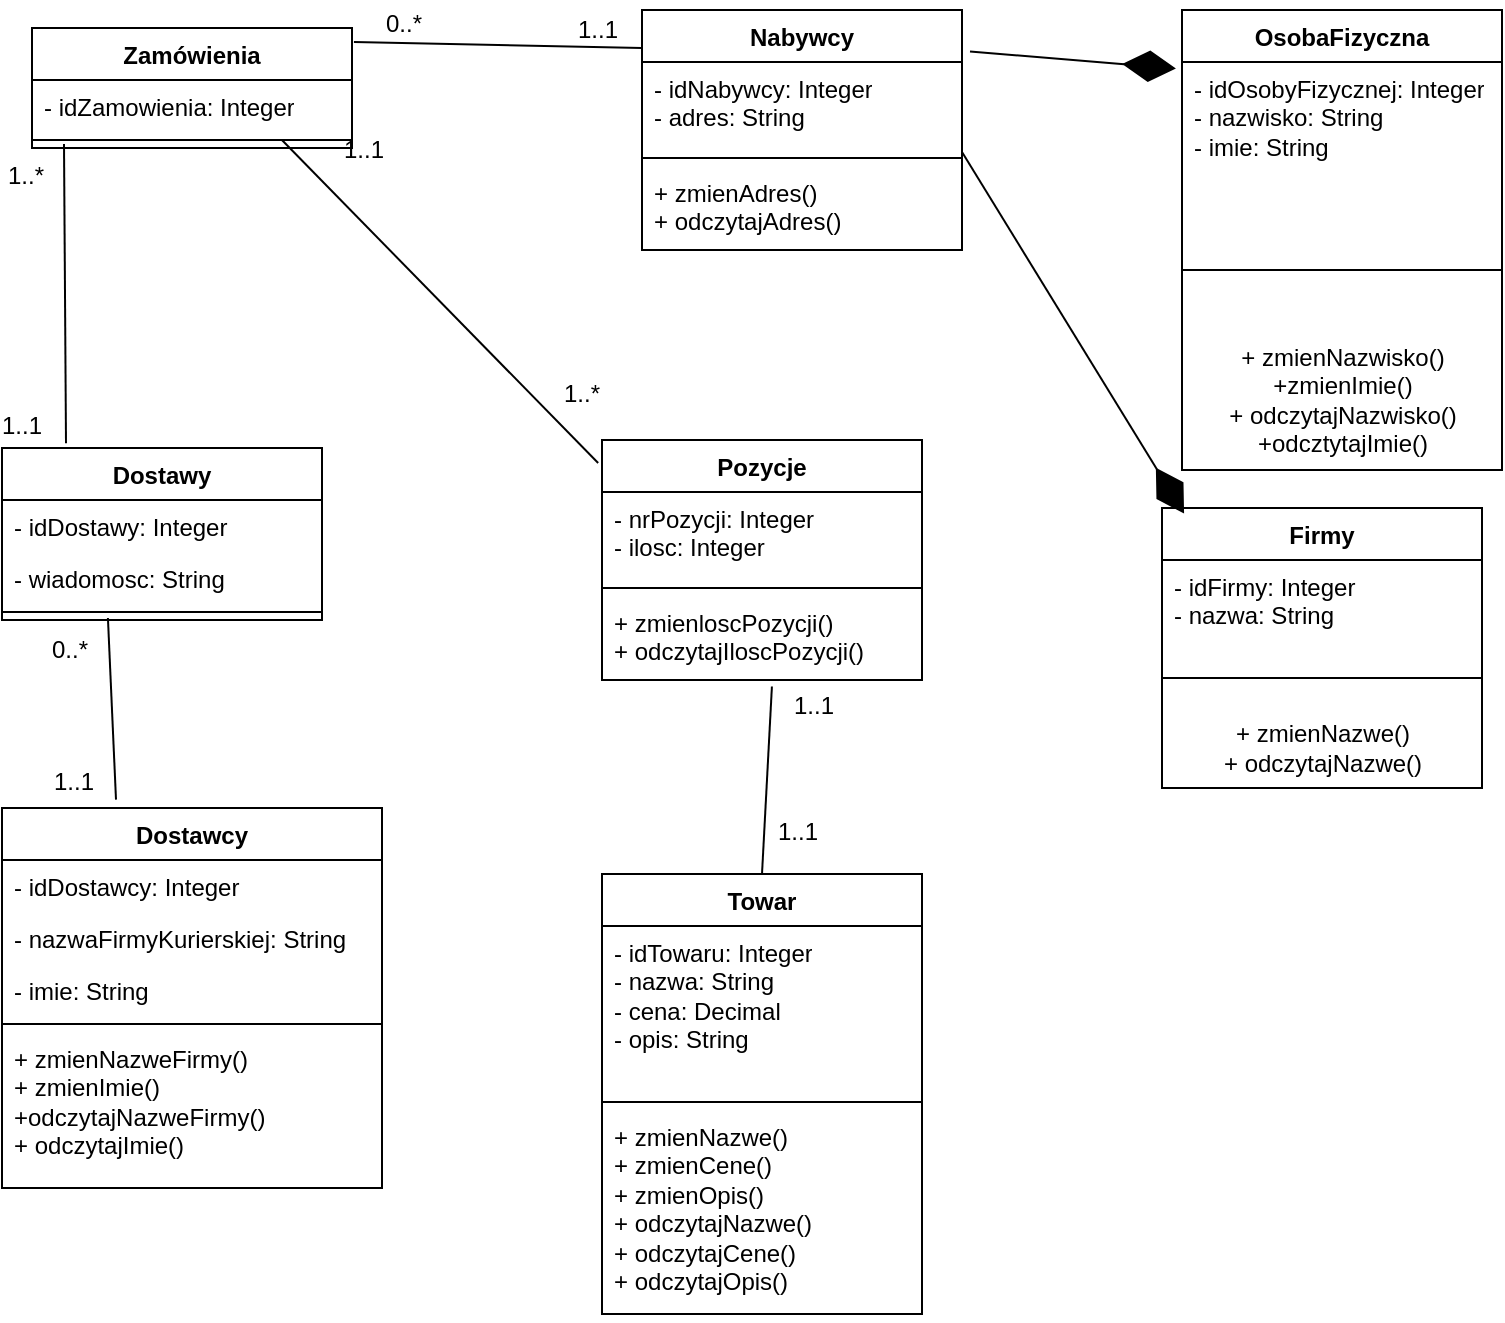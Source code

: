 <mxfile version="24.3.1" type="github">
  <diagram name="Strona-1" id="cTV_GR0OxYt_mNOug6cq">
    <mxGraphModel dx="1620" dy="783" grid="1" gridSize="10" guides="1" tooltips="1" connect="1" arrows="1" fold="1" page="1" pageScale="1" pageWidth="827" pageHeight="1169" math="0" shadow="0">
      <root>
        <mxCell id="0" />
        <mxCell id="1" parent="0" />
        <mxCell id="UYdwfUjSoblY3GaNPx0x-1" value="Zamówienia" style="swimlane;fontStyle=1;align=center;verticalAlign=top;childLayout=stackLayout;horizontal=1;startSize=26;horizontalStack=0;resizeParent=1;resizeParentMax=0;resizeLast=0;collapsible=1;marginBottom=0;whiteSpace=wrap;html=1;" parent="1" vertex="1">
          <mxGeometry x="35" y="90" width="160" height="60" as="geometry" />
        </mxCell>
        <mxCell id="UYdwfUjSoblY3GaNPx0x-2" value="- idZamowienia: Integer" style="text;strokeColor=none;fillColor=none;align=left;verticalAlign=top;spacingLeft=4;spacingRight=4;overflow=hidden;rotatable=0;points=[[0,0.5],[1,0.5]];portConstraint=eastwest;whiteSpace=wrap;html=1;" parent="UYdwfUjSoblY3GaNPx0x-1" vertex="1">
          <mxGeometry y="26" width="160" height="26" as="geometry" />
        </mxCell>
        <mxCell id="UYdwfUjSoblY3GaNPx0x-3" value="" style="line;strokeWidth=1;fillColor=none;align=left;verticalAlign=middle;spacingTop=-1;spacingLeft=3;spacingRight=3;rotatable=0;labelPosition=right;points=[];portConstraint=eastwest;strokeColor=inherit;" parent="UYdwfUjSoblY3GaNPx0x-1" vertex="1">
          <mxGeometry y="52" width="160" height="8" as="geometry" />
        </mxCell>
        <mxCell id="UYdwfUjSoblY3GaNPx0x-5" value="Nabywcy" style="swimlane;fontStyle=1;align=center;verticalAlign=top;childLayout=stackLayout;horizontal=1;startSize=26;horizontalStack=0;resizeParent=1;resizeParentMax=0;resizeLast=0;collapsible=1;marginBottom=0;whiteSpace=wrap;html=1;" parent="1" vertex="1">
          <mxGeometry x="340" y="81" width="160" height="120" as="geometry" />
        </mxCell>
        <mxCell id="UYdwfUjSoblY3GaNPx0x-6" value="- idNabywcy: Integer&lt;div&gt;- adres: String&lt;/div&gt;" style="text;strokeColor=none;fillColor=none;align=left;verticalAlign=top;spacingLeft=4;spacingRight=4;overflow=hidden;rotatable=0;points=[[0,0.5],[1,0.5]];portConstraint=eastwest;whiteSpace=wrap;html=1;" parent="UYdwfUjSoblY3GaNPx0x-5" vertex="1">
          <mxGeometry y="26" width="160" height="44" as="geometry" />
        </mxCell>
        <mxCell id="UYdwfUjSoblY3GaNPx0x-7" value="" style="line;strokeWidth=1;fillColor=none;align=left;verticalAlign=middle;spacingTop=-1;spacingLeft=3;spacingRight=3;rotatable=0;labelPosition=right;points=[];portConstraint=eastwest;strokeColor=inherit;" parent="UYdwfUjSoblY3GaNPx0x-5" vertex="1">
          <mxGeometry y="70" width="160" height="8" as="geometry" />
        </mxCell>
        <mxCell id="UYdwfUjSoblY3GaNPx0x-8" value="+ zmienAdres()&lt;div&gt;+ odczytajAdres()&lt;/div&gt;" style="text;strokeColor=none;fillColor=none;align=left;verticalAlign=top;spacingLeft=4;spacingRight=4;overflow=hidden;rotatable=0;points=[[0,0.5],[1,0.5]];portConstraint=eastwest;whiteSpace=wrap;html=1;" parent="UYdwfUjSoblY3GaNPx0x-5" vertex="1">
          <mxGeometry y="78" width="160" height="42" as="geometry" />
        </mxCell>
        <mxCell id="UYdwfUjSoblY3GaNPx0x-9" value="OsobaFizyczna" style="swimlane;fontStyle=1;align=center;verticalAlign=top;childLayout=stackLayout;horizontal=1;startSize=26;horizontalStack=0;resizeParent=1;resizeParentMax=0;resizeLast=0;collapsible=1;marginBottom=0;whiteSpace=wrap;html=1;" parent="1" vertex="1">
          <mxGeometry x="610" y="81" width="160" height="230" as="geometry" />
        </mxCell>
        <mxCell id="UYdwfUjSoblY3GaNPx0x-10" value="- idOsobyFizycznej: Integer&lt;div&gt;- nazwisko: String&lt;/div&gt;&lt;div&gt;- imie: String&lt;/div&gt;" style="text;strokeColor=none;fillColor=none;align=left;verticalAlign=top;spacingLeft=4;spacingRight=4;overflow=hidden;rotatable=0;points=[[0,0.5],[1,0.5]];portConstraint=eastwest;whiteSpace=wrap;html=1;" parent="UYdwfUjSoblY3GaNPx0x-9" vertex="1">
          <mxGeometry y="26" width="160" height="74" as="geometry" />
        </mxCell>
        <mxCell id="UYdwfUjSoblY3GaNPx0x-11" value="" style="line;strokeWidth=1;fillColor=none;align=left;verticalAlign=middle;spacingTop=-1;spacingLeft=3;spacingRight=3;rotatable=0;labelPosition=right;points=[];portConstraint=eastwest;strokeColor=inherit;" parent="UYdwfUjSoblY3GaNPx0x-9" vertex="1">
          <mxGeometry y="100" width="160" height="60" as="geometry" />
        </mxCell>
        <mxCell id="1nvELmdnoaFNfF1YMQm3-24" value="+ zmienNazwisko()&lt;div&gt;+zmienImie()&lt;/div&gt;&lt;div&gt;+ odczytajNazwisko()&lt;div&gt;+odcztytajImie()&lt;/div&gt;&lt;/div&gt;" style="text;html=1;align=center;verticalAlign=middle;resizable=0;points=[];autosize=1;strokeColor=none;fillColor=none;" vertex="1" parent="UYdwfUjSoblY3GaNPx0x-9">
          <mxGeometry y="160" width="160" height="70" as="geometry" />
        </mxCell>
        <mxCell id="tQX4GCeEQsAGxdmDiney-1" value="Dostawy" style="swimlane;fontStyle=1;align=center;verticalAlign=top;childLayout=stackLayout;horizontal=1;startSize=26;horizontalStack=0;resizeParent=1;resizeParentMax=0;resizeLast=0;collapsible=1;marginBottom=0;whiteSpace=wrap;html=1;" parent="1" vertex="1">
          <mxGeometry x="20" y="300" width="160" height="86" as="geometry" />
        </mxCell>
        <mxCell id="tQX4GCeEQsAGxdmDiney-2" value="- idDostawy: Integer" style="text;strokeColor=none;fillColor=none;align=left;verticalAlign=top;spacingLeft=4;spacingRight=4;overflow=hidden;rotatable=0;points=[[0,0.5],[1,0.5]];portConstraint=eastwest;whiteSpace=wrap;html=1;" parent="tQX4GCeEQsAGxdmDiney-1" vertex="1">
          <mxGeometry y="26" width="160" height="26" as="geometry" />
        </mxCell>
        <mxCell id="tQX4GCeEQsAGxdmDiney-5" value="- wiadomosc: String" style="text;strokeColor=none;fillColor=none;align=left;verticalAlign=top;spacingLeft=4;spacingRight=4;overflow=hidden;rotatable=0;points=[[0,0.5],[1,0.5]];portConstraint=eastwest;whiteSpace=wrap;html=1;" parent="tQX4GCeEQsAGxdmDiney-1" vertex="1">
          <mxGeometry y="52" width="160" height="26" as="geometry" />
        </mxCell>
        <mxCell id="tQX4GCeEQsAGxdmDiney-3" value="" style="line;strokeWidth=1;fillColor=none;align=left;verticalAlign=middle;spacingTop=-1;spacingLeft=3;spacingRight=3;rotatable=0;labelPosition=right;points=[];portConstraint=eastwest;strokeColor=inherit;" parent="tQX4GCeEQsAGxdmDiney-1" vertex="1">
          <mxGeometry y="78" width="160" height="8" as="geometry" />
        </mxCell>
        <mxCell id="UYdwfUjSoblY3GaNPx0x-13" value="Firmy" style="swimlane;fontStyle=1;align=center;verticalAlign=top;childLayout=stackLayout;horizontal=1;startSize=26;horizontalStack=0;resizeParent=1;resizeParentMax=0;resizeLast=0;collapsible=1;marginBottom=0;whiteSpace=wrap;html=1;" parent="1" vertex="1">
          <mxGeometry x="600" y="330" width="160" height="140" as="geometry" />
        </mxCell>
        <mxCell id="UYdwfUjSoblY3GaNPx0x-14" value="- idFirmy: Integer&lt;div&gt;- nazwa: String&lt;/div&gt;" style="text;strokeColor=none;fillColor=none;align=left;verticalAlign=top;spacingLeft=4;spacingRight=4;overflow=hidden;rotatable=0;points=[[0,0.5],[1,0.5]];portConstraint=eastwest;whiteSpace=wrap;html=1;" parent="UYdwfUjSoblY3GaNPx0x-13" vertex="1">
          <mxGeometry y="26" width="160" height="44" as="geometry" />
        </mxCell>
        <mxCell id="UYdwfUjSoblY3GaNPx0x-15" value="" style="line;strokeWidth=1;fillColor=none;align=left;verticalAlign=middle;spacingTop=-1;spacingLeft=3;spacingRight=3;rotatable=0;labelPosition=right;points=[];portConstraint=eastwest;strokeColor=inherit;" parent="UYdwfUjSoblY3GaNPx0x-13" vertex="1">
          <mxGeometry y="70" width="160" height="30" as="geometry" />
        </mxCell>
        <mxCell id="1nvELmdnoaFNfF1YMQm3-25" value="+ zmienNazwe()&lt;div&gt;+ odczytajNazwe()&lt;/div&gt;" style="text;html=1;align=center;verticalAlign=middle;resizable=0;points=[];autosize=1;strokeColor=none;fillColor=none;" vertex="1" parent="UYdwfUjSoblY3GaNPx0x-13">
          <mxGeometry y="100" width="160" height="40" as="geometry" />
        </mxCell>
        <mxCell id="tQX4GCeEQsAGxdmDiney-6" value="Dostawcy" style="swimlane;fontStyle=1;align=center;verticalAlign=top;childLayout=stackLayout;horizontal=1;startSize=26;horizontalStack=0;resizeParent=1;resizeParentMax=0;resizeLast=0;collapsible=1;marginBottom=0;whiteSpace=wrap;html=1;" parent="1" vertex="1">
          <mxGeometry x="20" y="480" width="190" height="190" as="geometry" />
        </mxCell>
        <mxCell id="tQX4GCeEQsAGxdmDiney-7" value="- idDostawcy: Integer" style="text;strokeColor=none;fillColor=none;align=left;verticalAlign=top;spacingLeft=4;spacingRight=4;overflow=hidden;rotatable=0;points=[[0,0.5],[1,0.5]];portConstraint=eastwest;whiteSpace=wrap;html=1;" parent="tQX4GCeEQsAGxdmDiney-6" vertex="1">
          <mxGeometry y="26" width="190" height="26" as="geometry" />
        </mxCell>
        <mxCell id="tQX4GCeEQsAGxdmDiney-8" value="- nazwaFirmyKurierskiej: String" style="text;strokeColor=none;fillColor=none;align=left;verticalAlign=top;spacingLeft=4;spacingRight=4;overflow=hidden;rotatable=0;points=[[0,0.5],[1,0.5]];portConstraint=eastwest;whiteSpace=wrap;html=1;" parent="tQX4GCeEQsAGxdmDiney-6" vertex="1">
          <mxGeometry y="52" width="190" height="26" as="geometry" />
        </mxCell>
        <mxCell id="tQX4GCeEQsAGxdmDiney-11" value="- imie: String" style="text;strokeColor=none;fillColor=none;align=left;verticalAlign=top;spacingLeft=4;spacingRight=4;overflow=hidden;rotatable=0;points=[[0,0.5],[1,0.5]];portConstraint=eastwest;whiteSpace=wrap;html=1;" parent="tQX4GCeEQsAGxdmDiney-6" vertex="1">
          <mxGeometry y="78" width="190" height="26" as="geometry" />
        </mxCell>
        <mxCell id="tQX4GCeEQsAGxdmDiney-9" value="" style="line;strokeWidth=1;fillColor=none;align=left;verticalAlign=middle;spacingTop=-1;spacingLeft=3;spacingRight=3;rotatable=0;labelPosition=right;points=[];portConstraint=eastwest;strokeColor=inherit;" parent="tQX4GCeEQsAGxdmDiney-6" vertex="1">
          <mxGeometry y="104" width="190" height="8" as="geometry" />
        </mxCell>
        <mxCell id="tQX4GCeEQsAGxdmDiney-10" value="+ zmienNazweFirmy()&lt;div&gt;+ zmienImie()&lt;/div&gt;&lt;div&gt;+odczytajNazweFirmy()&lt;/div&gt;&lt;div&gt;+ odczytajImie()&lt;/div&gt;" style="text;strokeColor=none;fillColor=none;align=left;verticalAlign=top;spacingLeft=4;spacingRight=4;overflow=hidden;rotatable=0;points=[[0,0.5],[1,0.5]];portConstraint=eastwest;whiteSpace=wrap;html=1;" parent="tQX4GCeEQsAGxdmDiney-6" vertex="1">
          <mxGeometry y="112" width="190" height="78" as="geometry" />
        </mxCell>
        <mxCell id="UYdwfUjSoblY3GaNPx0x-18" value="Pozycje" style="swimlane;fontStyle=1;align=center;verticalAlign=top;childLayout=stackLayout;horizontal=1;startSize=26;horizontalStack=0;resizeParent=1;resizeParentMax=0;resizeLast=0;collapsible=1;marginBottom=0;whiteSpace=wrap;html=1;" parent="1" vertex="1">
          <mxGeometry x="320" y="296" width="160" height="120" as="geometry" />
        </mxCell>
        <mxCell id="UYdwfUjSoblY3GaNPx0x-19" value="- nrPozycji: Integer&lt;div&gt;- ilosc: Integer&lt;/div&gt;&lt;div&gt;&lt;br&gt;&lt;/div&gt;" style="text;strokeColor=none;fillColor=none;align=left;verticalAlign=top;spacingLeft=4;spacingRight=4;overflow=hidden;rotatable=0;points=[[0,0.5],[1,0.5]];portConstraint=eastwest;whiteSpace=wrap;html=1;" parent="UYdwfUjSoblY3GaNPx0x-18" vertex="1">
          <mxGeometry y="26" width="160" height="44" as="geometry" />
        </mxCell>
        <mxCell id="UYdwfUjSoblY3GaNPx0x-20" value="" style="line;strokeWidth=1;fillColor=none;align=left;verticalAlign=middle;spacingTop=-1;spacingLeft=3;spacingRight=3;rotatable=0;labelPosition=right;points=[];portConstraint=eastwest;strokeColor=inherit;" parent="UYdwfUjSoblY3GaNPx0x-18" vertex="1">
          <mxGeometry y="70" width="160" height="8" as="geometry" />
        </mxCell>
        <mxCell id="UYdwfUjSoblY3GaNPx0x-21" value="+ zmienloscPozycji()&lt;div&gt;+ odczytajIloscPozycji()&lt;/div&gt;" style="text;strokeColor=none;fillColor=none;align=left;verticalAlign=top;spacingLeft=4;spacingRight=4;overflow=hidden;rotatable=0;points=[[0,0.5],[1,0.5]];portConstraint=eastwest;whiteSpace=wrap;html=1;" parent="UYdwfUjSoblY3GaNPx0x-18" vertex="1">
          <mxGeometry y="78" width="160" height="42" as="geometry" />
        </mxCell>
        <mxCell id="UYdwfUjSoblY3GaNPx0x-22" value="Towar" style="swimlane;fontStyle=1;align=center;verticalAlign=top;childLayout=stackLayout;horizontal=1;startSize=26;horizontalStack=0;resizeParent=1;resizeParentMax=0;resizeLast=0;collapsible=1;marginBottom=0;whiteSpace=wrap;html=1;" parent="1" vertex="1">
          <mxGeometry x="320" y="513" width="160" height="220" as="geometry" />
        </mxCell>
        <mxCell id="UYdwfUjSoblY3GaNPx0x-23" value="- idTowaru: Integer&lt;div&gt;- nazwa: String&lt;/div&gt;&lt;div&gt;- cena: Decimal&lt;/div&gt;&lt;div&gt;- opis: String&lt;/div&gt;&lt;div&gt;&lt;br&gt;&lt;/div&gt;" style="text;strokeColor=none;fillColor=none;align=left;verticalAlign=top;spacingLeft=4;spacingRight=4;overflow=hidden;rotatable=0;points=[[0,0.5],[1,0.5]];portConstraint=eastwest;whiteSpace=wrap;html=1;" parent="UYdwfUjSoblY3GaNPx0x-22" vertex="1">
          <mxGeometry y="26" width="160" height="84" as="geometry" />
        </mxCell>
        <mxCell id="UYdwfUjSoblY3GaNPx0x-24" value="" style="line;strokeWidth=1;fillColor=none;align=left;verticalAlign=middle;spacingTop=-1;spacingLeft=3;spacingRight=3;rotatable=0;labelPosition=right;points=[];portConstraint=eastwest;strokeColor=inherit;" parent="UYdwfUjSoblY3GaNPx0x-22" vertex="1">
          <mxGeometry y="110" width="160" height="8" as="geometry" />
        </mxCell>
        <mxCell id="UYdwfUjSoblY3GaNPx0x-25" value="+ zmienNazwe()&lt;div&gt;+ zmienCene()&lt;/div&gt;&lt;div&gt;+ zmienOpis()&lt;/div&gt;&lt;div&gt;+ odczytajNazwe()&lt;/div&gt;&lt;div&gt;+ odczytajCene()&lt;/div&gt;&lt;div&gt;+ odczytajOpis()&lt;/div&gt;" style="text;strokeColor=none;fillColor=none;align=left;verticalAlign=top;spacingLeft=4;spacingRight=4;overflow=hidden;rotatable=0;points=[[0,0.5],[1,0.5]];portConstraint=eastwest;whiteSpace=wrap;html=1;" parent="UYdwfUjSoblY3GaNPx0x-22" vertex="1">
          <mxGeometry y="118" width="160" height="102" as="geometry" />
        </mxCell>
        <mxCell id="1nvELmdnoaFNfF1YMQm3-2" value="" style="endArrow=none;html=1;rounded=0;exitX=1.006;exitY=0.116;exitDx=0;exitDy=0;exitPerimeter=0;" edge="1" parent="1" source="UYdwfUjSoblY3GaNPx0x-1">
          <mxGeometry relative="1" as="geometry">
            <mxPoint x="210" y="100" as="sourcePoint" />
            <mxPoint x="340" y="100" as="targetPoint" />
          </mxGeometry>
        </mxCell>
        <mxCell id="1nvELmdnoaFNfF1YMQm3-3" value="0..*" style="resizable=0;html=1;whiteSpace=wrap;align=left;verticalAlign=bottom;" connectable="0" vertex="1" parent="1nvELmdnoaFNfF1YMQm3-2">
          <mxGeometry x="-1" relative="1" as="geometry">
            <mxPoint x="14" as="offset" />
          </mxGeometry>
        </mxCell>
        <mxCell id="1nvELmdnoaFNfF1YMQm3-4" value="1..1" style="resizable=0;html=1;whiteSpace=wrap;align=right;verticalAlign=bottom;" connectable="0" vertex="1" parent="1nvELmdnoaFNfF1YMQm3-2">
          <mxGeometry x="1" relative="1" as="geometry">
            <mxPoint x="-10" as="offset" />
          </mxGeometry>
        </mxCell>
        <mxCell id="1nvELmdnoaFNfF1YMQm3-8" value="" style="endArrow=none;html=1;rounded=0;exitX=0.1;exitY=0.75;exitDx=0;exitDy=0;exitPerimeter=0;entryX=0.2;entryY=-0.027;entryDx=0;entryDy=0;entryPerimeter=0;" edge="1" parent="1" source="UYdwfUjSoblY3GaNPx0x-3" target="tQX4GCeEQsAGxdmDiney-1">
          <mxGeometry relative="1" as="geometry">
            <mxPoint x="50.04" y="176" as="sourcePoint" />
            <mxPoint x="187" y="220" as="targetPoint" />
          </mxGeometry>
        </mxCell>
        <mxCell id="1nvELmdnoaFNfF1YMQm3-9" value="1..*" style="resizable=0;html=1;whiteSpace=wrap;align=left;verticalAlign=bottom;" connectable="0" vertex="1" parent="1nvELmdnoaFNfF1YMQm3-8">
          <mxGeometry x="-1" relative="1" as="geometry">
            <mxPoint x="-30" y="24" as="offset" />
          </mxGeometry>
        </mxCell>
        <mxCell id="1nvELmdnoaFNfF1YMQm3-10" value="1..1" style="resizable=0;html=1;whiteSpace=wrap;align=right;verticalAlign=bottom;" connectable="0" vertex="1" parent="1nvELmdnoaFNfF1YMQm3-8">
          <mxGeometry x="1" relative="1" as="geometry">
            <mxPoint x="-10" as="offset" />
          </mxGeometry>
        </mxCell>
        <mxCell id="1nvELmdnoaFNfF1YMQm3-11" value="" style="endArrow=none;html=1;rounded=0;exitX=0.331;exitY=0.875;exitDx=0;exitDy=0;exitPerimeter=0;entryX=0.3;entryY=-0.022;entryDx=0;entryDy=0;entryPerimeter=0;" edge="1" parent="1" source="tQX4GCeEQsAGxdmDiney-3" target="tQX4GCeEQsAGxdmDiney-6">
          <mxGeometry relative="1" as="geometry">
            <mxPoint x="76" y="416.004" as="sourcePoint" />
            <mxPoint x="62" y="307" as="targetPoint" />
          </mxGeometry>
        </mxCell>
        <mxCell id="1nvELmdnoaFNfF1YMQm3-12" value="0..*" style="resizable=0;html=1;whiteSpace=wrap;align=left;verticalAlign=bottom;" connectable="0" vertex="1" parent="1nvELmdnoaFNfF1YMQm3-11">
          <mxGeometry x="-1" relative="1" as="geometry">
            <mxPoint x="-30" y="24" as="offset" />
          </mxGeometry>
        </mxCell>
        <mxCell id="1nvELmdnoaFNfF1YMQm3-13" value="1..1" style="resizable=0;html=1;whiteSpace=wrap;align=right;verticalAlign=bottom;" connectable="0" vertex="1" parent="1nvELmdnoaFNfF1YMQm3-11">
          <mxGeometry x="1" relative="1" as="geometry">
            <mxPoint x="-10" as="offset" />
          </mxGeometry>
        </mxCell>
        <mxCell id="1nvELmdnoaFNfF1YMQm3-14" value="" style="endArrow=none;html=1;rounded=0;exitX=0.781;exitY=0.5;exitDx=0;exitDy=0;entryX=-0.012;entryY=0.096;entryDx=0;entryDy=0;exitPerimeter=0;entryPerimeter=0;" edge="1" parent="1" source="UYdwfUjSoblY3GaNPx0x-3" target="UYdwfUjSoblY3GaNPx0x-18">
          <mxGeometry relative="1" as="geometry">
            <mxPoint x="171" y="176.988" as="sourcePoint" />
            <mxPoint x="335" y="357" as="targetPoint" />
          </mxGeometry>
        </mxCell>
        <mxCell id="1nvELmdnoaFNfF1YMQm3-15" value="1..1" style="resizable=0;html=1;whiteSpace=wrap;align=left;verticalAlign=bottom;" connectable="0" vertex="1" parent="1nvELmdnoaFNfF1YMQm3-14">
          <mxGeometry x="-1" relative="1" as="geometry">
            <mxPoint x="29" y="13" as="offset" />
          </mxGeometry>
        </mxCell>
        <mxCell id="1nvELmdnoaFNfF1YMQm3-16" value="1..*" style="resizable=0;html=1;whiteSpace=wrap;align=right;verticalAlign=bottom;" connectable="0" vertex="1" parent="1nvELmdnoaFNfF1YMQm3-14">
          <mxGeometry x="1" relative="1" as="geometry">
            <mxPoint x="2" y="-26" as="offset" />
          </mxGeometry>
        </mxCell>
        <mxCell id="1nvELmdnoaFNfF1YMQm3-17" value="" style="endArrow=none;html=1;rounded=0;exitX=0.531;exitY=1.077;exitDx=0;exitDy=0;entryX=0.5;entryY=0;entryDx=0;entryDy=0;exitPerimeter=0;" edge="1" parent="1" source="UYdwfUjSoblY3GaNPx0x-21" target="UYdwfUjSoblY3GaNPx0x-22">
          <mxGeometry relative="1" as="geometry">
            <mxPoint x="414" y="412" as="sourcePoint" />
            <mxPoint x="561" y="541" as="targetPoint" />
          </mxGeometry>
        </mxCell>
        <mxCell id="1nvELmdnoaFNfF1YMQm3-18" value="1..1" style="resizable=0;html=1;whiteSpace=wrap;align=left;verticalAlign=bottom;" connectable="0" vertex="1" parent="1nvELmdnoaFNfF1YMQm3-17">
          <mxGeometry x="-1" relative="1" as="geometry">
            <mxPoint x="9" y="18" as="offset" />
          </mxGeometry>
        </mxCell>
        <mxCell id="1nvELmdnoaFNfF1YMQm3-19" value="1..1" style="resizable=0;html=1;whiteSpace=wrap;align=right;verticalAlign=bottom;" connectable="0" vertex="1" parent="1nvELmdnoaFNfF1YMQm3-17">
          <mxGeometry x="1" relative="1" as="geometry">
            <mxPoint x="30" y="-13" as="offset" />
          </mxGeometry>
        </mxCell>
        <mxCell id="1nvELmdnoaFNfF1YMQm3-20" value="" style="endArrow=diamondThin;endFill=1;endSize=24;html=1;rounded=0;exitX=1.025;exitY=0.173;exitDx=0;exitDy=0;exitPerimeter=0;entryX=-0.019;entryY=0.127;entryDx=0;entryDy=0;entryPerimeter=0;" edge="1" parent="1" source="UYdwfUjSoblY3GaNPx0x-5" target="UYdwfUjSoblY3GaNPx0x-9">
          <mxGeometry width="160" relative="1" as="geometry">
            <mxPoint x="580" y="400" as="sourcePoint" />
            <mxPoint x="740" y="400" as="targetPoint" />
          </mxGeometry>
        </mxCell>
        <mxCell id="1nvELmdnoaFNfF1YMQm3-21" value="" style="endArrow=diamondThin;endFill=1;endSize=24;html=1;rounded=0;exitX=1;exitY=1.023;exitDx=0;exitDy=0;exitPerimeter=0;entryX=0.069;entryY=0.02;entryDx=0;entryDy=0;entryPerimeter=0;" edge="1" parent="1" source="UYdwfUjSoblY3GaNPx0x-6" target="UYdwfUjSoblY3GaNPx0x-13">
          <mxGeometry width="160" relative="1" as="geometry">
            <mxPoint x="580" y="400" as="sourcePoint" />
            <mxPoint x="740" y="400" as="targetPoint" />
          </mxGeometry>
        </mxCell>
      </root>
    </mxGraphModel>
  </diagram>
</mxfile>
